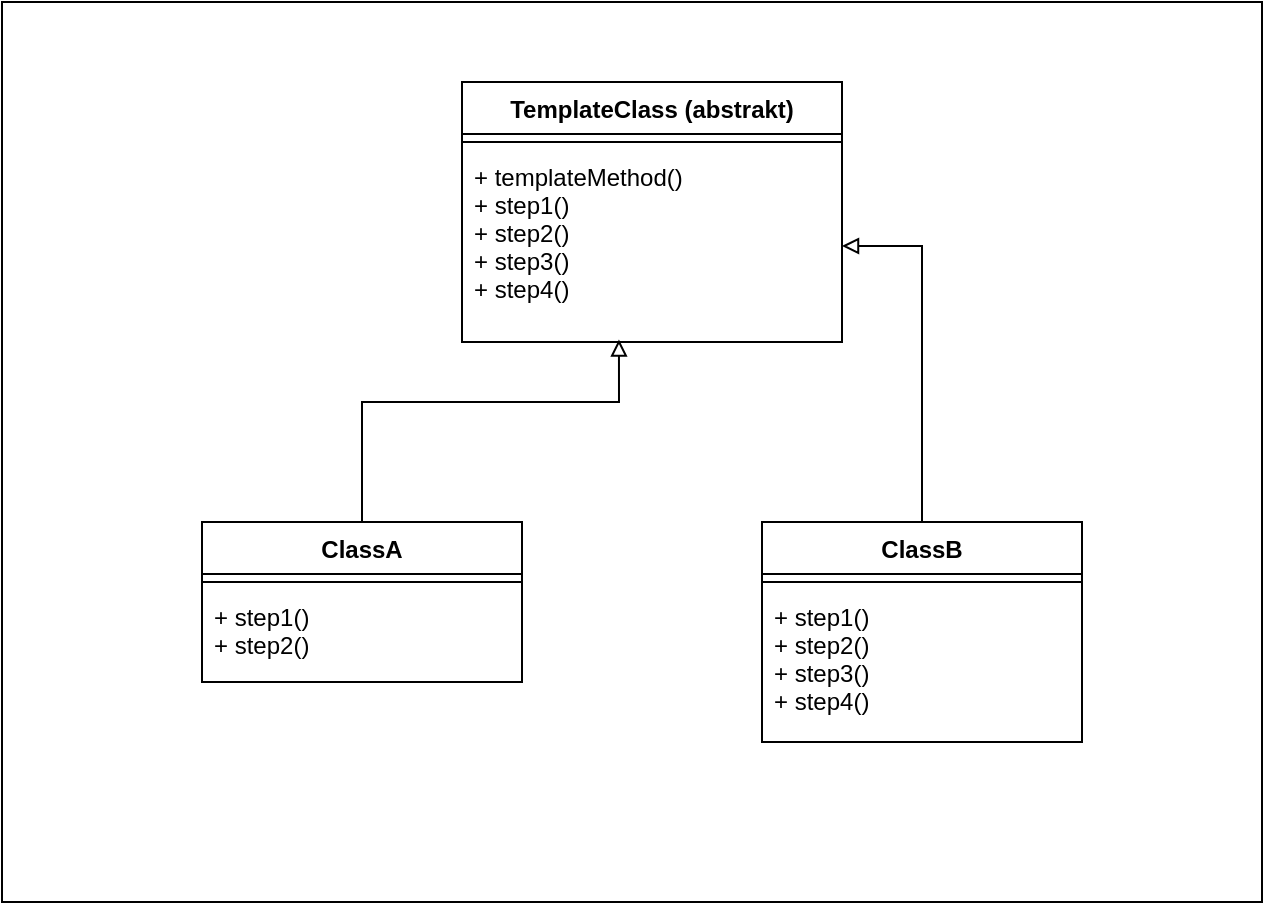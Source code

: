 <mxfile version="16.6.4" type="device"><diagram id="mdhrq9tqqHucGR1EB77u" name="Page-1"><mxGraphModel dx="1047" dy="725" grid="1" gridSize="10" guides="1" tooltips="1" connect="1" arrows="1" fold="1" page="1" pageScale="1" pageWidth="827" pageHeight="1169" math="0" shadow="0"><root><mxCell id="0"/><mxCell id="1" parent="0"/><mxCell id="YzFREMifK1179JGcrWNx-17" value="" style="rounded=0;whiteSpace=wrap;html=1;" vertex="1" parent="1"><mxGeometry x="70" y="110" width="630" height="450" as="geometry"/></mxCell><mxCell id="YzFREMifK1179JGcrWNx-5" value="TemplateClass (abstrakt)" style="swimlane;fontStyle=1;align=center;verticalAlign=top;childLayout=stackLayout;horizontal=1;startSize=26;horizontalStack=0;resizeParent=1;resizeParentMax=0;resizeLast=0;collapsible=1;marginBottom=0;" vertex="1" parent="1"><mxGeometry x="300" y="150" width="190" height="130" as="geometry"/></mxCell><mxCell id="YzFREMifK1179JGcrWNx-7" value="" style="line;strokeWidth=1;fillColor=none;align=left;verticalAlign=middle;spacingTop=-1;spacingLeft=3;spacingRight=3;rotatable=0;labelPosition=right;points=[];portConstraint=eastwest;" vertex="1" parent="YzFREMifK1179JGcrWNx-5"><mxGeometry y="26" width="190" height="8" as="geometry"/></mxCell><mxCell id="YzFREMifK1179JGcrWNx-8" value="+ templateMethod()&#10;+ step1()&#10;+ step2()&#10;+ step3()&#10;+ step4()&#10;&#10;" style="text;strokeColor=none;fillColor=none;align=left;verticalAlign=top;spacingLeft=4;spacingRight=4;overflow=hidden;rotatable=0;points=[[0,0.5],[1,0.5]];portConstraint=eastwest;" vertex="1" parent="YzFREMifK1179JGcrWNx-5"><mxGeometry y="34" width="190" height="96" as="geometry"/></mxCell><mxCell id="YzFREMifK1179JGcrWNx-12" style="edgeStyle=orthogonalEdgeStyle;rounded=0;orthogonalLoop=1;jettySize=auto;html=1;entryX=0.413;entryY=0.987;entryDx=0;entryDy=0;entryPerimeter=0;endArrow=block;endFill=0;" edge="1" parent="1" source="YzFREMifK1179JGcrWNx-9" target="YzFREMifK1179JGcrWNx-8"><mxGeometry relative="1" as="geometry"><Array as="points"><mxPoint x="250" y="310"/><mxPoint x="379" y="310"/></Array></mxGeometry></mxCell><mxCell id="YzFREMifK1179JGcrWNx-9" value="ClassA" style="swimlane;fontStyle=1;align=center;verticalAlign=top;childLayout=stackLayout;horizontal=1;startSize=26;horizontalStack=0;resizeParent=1;resizeParentMax=0;resizeLast=0;collapsible=1;marginBottom=0;" vertex="1" parent="1"><mxGeometry x="170" y="370" width="160" height="80" as="geometry"/></mxCell><mxCell id="YzFREMifK1179JGcrWNx-10" value="" style="line;strokeWidth=1;fillColor=none;align=left;verticalAlign=middle;spacingTop=-1;spacingLeft=3;spacingRight=3;rotatable=0;labelPosition=right;points=[];portConstraint=eastwest;" vertex="1" parent="YzFREMifK1179JGcrWNx-9"><mxGeometry y="26" width="160" height="8" as="geometry"/></mxCell><mxCell id="YzFREMifK1179JGcrWNx-11" value="+ step1()&#10;+ step2()&#10;" style="text;strokeColor=none;fillColor=none;align=left;verticalAlign=top;spacingLeft=4;spacingRight=4;overflow=hidden;rotatable=0;points=[[0,0.5],[1,0.5]];portConstraint=eastwest;" vertex="1" parent="YzFREMifK1179JGcrWNx-9"><mxGeometry y="34" width="160" height="46" as="geometry"/></mxCell><mxCell id="YzFREMifK1179JGcrWNx-16" style="edgeStyle=orthogonalEdgeStyle;rounded=0;orthogonalLoop=1;jettySize=auto;html=1;endArrow=block;endFill=0;" edge="1" parent="1" source="YzFREMifK1179JGcrWNx-13" target="YzFREMifK1179JGcrWNx-8"><mxGeometry relative="1" as="geometry"/></mxCell><mxCell id="YzFREMifK1179JGcrWNx-13" value="ClassB" style="swimlane;fontStyle=1;align=center;verticalAlign=top;childLayout=stackLayout;horizontal=1;startSize=26;horizontalStack=0;resizeParent=1;resizeParentMax=0;resizeLast=0;collapsible=1;marginBottom=0;" vertex="1" parent="1"><mxGeometry x="450" y="370" width="160" height="110" as="geometry"/></mxCell><mxCell id="YzFREMifK1179JGcrWNx-14" value="" style="line;strokeWidth=1;fillColor=none;align=left;verticalAlign=middle;spacingTop=-1;spacingLeft=3;spacingRight=3;rotatable=0;labelPosition=right;points=[];portConstraint=eastwest;" vertex="1" parent="YzFREMifK1179JGcrWNx-13"><mxGeometry y="26" width="160" height="8" as="geometry"/></mxCell><mxCell id="YzFREMifK1179JGcrWNx-15" value="+ step1()&#10;+ step2()&#10;+ step3()&#10;+ step4()" style="text;strokeColor=none;fillColor=none;align=left;verticalAlign=top;spacingLeft=4;spacingRight=4;overflow=hidden;rotatable=0;points=[[0,0.5],[1,0.5]];portConstraint=eastwest;" vertex="1" parent="YzFREMifK1179JGcrWNx-13"><mxGeometry y="34" width="160" height="76" as="geometry"/></mxCell></root></mxGraphModel></diagram></mxfile>